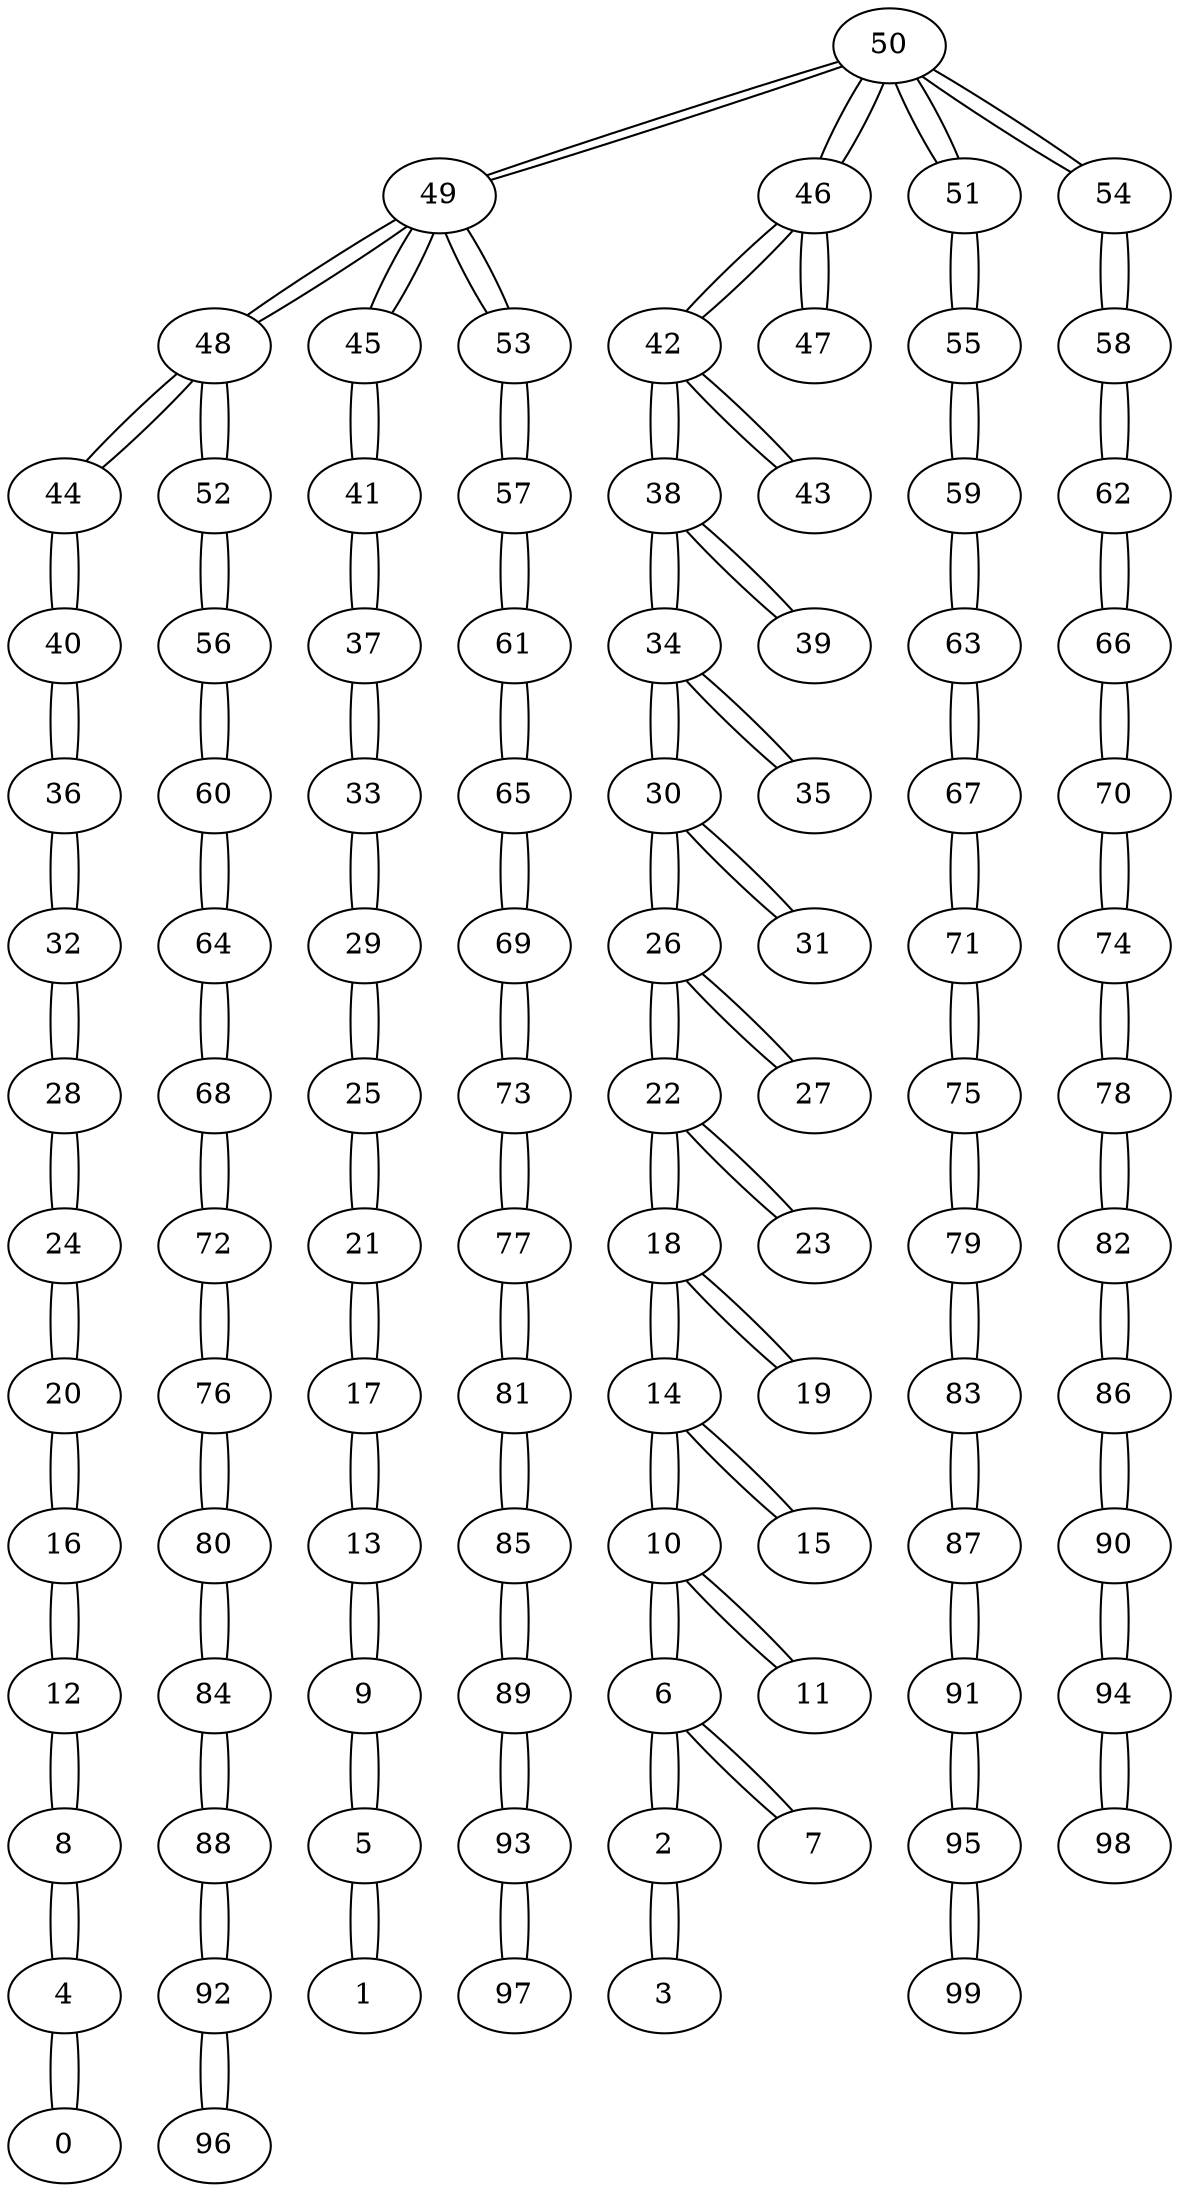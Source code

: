 graph {
50 -- 49
50 -- 46
50 -- 51
50 -- 54
49 -- 50
49 -- 48
49 -- 45
49 -- 53
46 -- 50
46 -- 42
46 -- 47
51 -- 50
51 -- 55
54 -- 50
54 -- 58
48 -- 49
48 -- 44
48 -- 52
45 -- 49
45 -- 41
53 -- 49
53 -- 57
42 -- 46
42 -- 38
42 -- 43
47 -- 46
55 -- 51
55 -- 59
58 -- 54
58 -- 62
44 -- 48
44 -- 40
52 -- 48
52 -- 56
41 -- 45
41 -- 37
57 -- 53
57 -- 61
38 -- 42
38 -- 34
38 -- 39
43 -- 42
59 -- 55
59 -- 63
62 -- 58
62 -- 66
40 -- 44
40 -- 36
56 -- 52
56 -- 60
37 -- 41
37 -- 33
61 -- 57
61 -- 65
34 -- 38
34 -- 30
34 -- 35
39 -- 38
63 -- 59
63 -- 67
66 -- 62
66 -- 70
36 -- 40
36 -- 32
60 -- 56
60 -- 64
33 -- 37
33 -- 29
65 -- 61
65 -- 69
30 -- 34
30 -- 26
30 -- 31
35 -- 34
67 -- 63
67 -- 71
70 -- 66
70 -- 74
32 -- 36
32 -- 28
64 -- 60
64 -- 68
29 -- 33
29 -- 25
69 -- 65
69 -- 73
26 -- 30
26 -- 22
26 -- 27
31 -- 30
71 -- 67
71 -- 75
74 -- 70
74 -- 78
28 -- 32
28 -- 24
68 -- 64
68 -- 72
25 -- 29
25 -- 21
73 -- 69
73 -- 77
22 -- 26
22 -- 18
22 -- 23
27 -- 26
75 -- 71
75 -- 79
78 -- 74
78 -- 82
24 -- 28
24 -- 20
72 -- 68
72 -- 76
21 -- 25
21 -- 17
77 -- 73
77 -- 81
18 -- 22
18 -- 14
18 -- 19
23 -- 22
79 -- 75
79 -- 83
82 -- 78
82 -- 86
20 -- 24
20 -- 16
76 -- 72
76 -- 80
17 -- 21
17 -- 13
81 -- 77
81 -- 85
14 -- 18
14 -- 10
14 -- 15
19 -- 18
83 -- 79
83 -- 87
86 -- 82
86 -- 90
16 -- 20
16 -- 12
80 -- 76
80 -- 84
13 -- 17
13 -- 9
85 -- 81
85 -- 89
10 -- 14
10 -- 6
10 -- 11
15 -- 14
87 -- 83
87 -- 91
90 -- 86
90 -- 94
12 -- 16
12 -- 8
84 -- 80
84 -- 88
9 -- 13
9 -- 5
89 -- 85
89 -- 93
6 -- 10
6 -- 2
6 -- 7
11 -- 10
91 -- 87
91 -- 95
94 -- 90
94 -- 98
8 -- 12
8 -- 4
88 -- 84
88 -- 92
5 -- 9
5 -- 1
93 -- 89
93 -- 97
2 -- 6
2 -- 3
7 -- 6
95 -- 91
95 -- 99
98 -- 94
4 -- 8
4 -- 0
92 -- 88
92 -- 96
1 -- 5
97 -- 93
3 -- 2
99 -- 95
0 -- 4
96 -- 92
}
